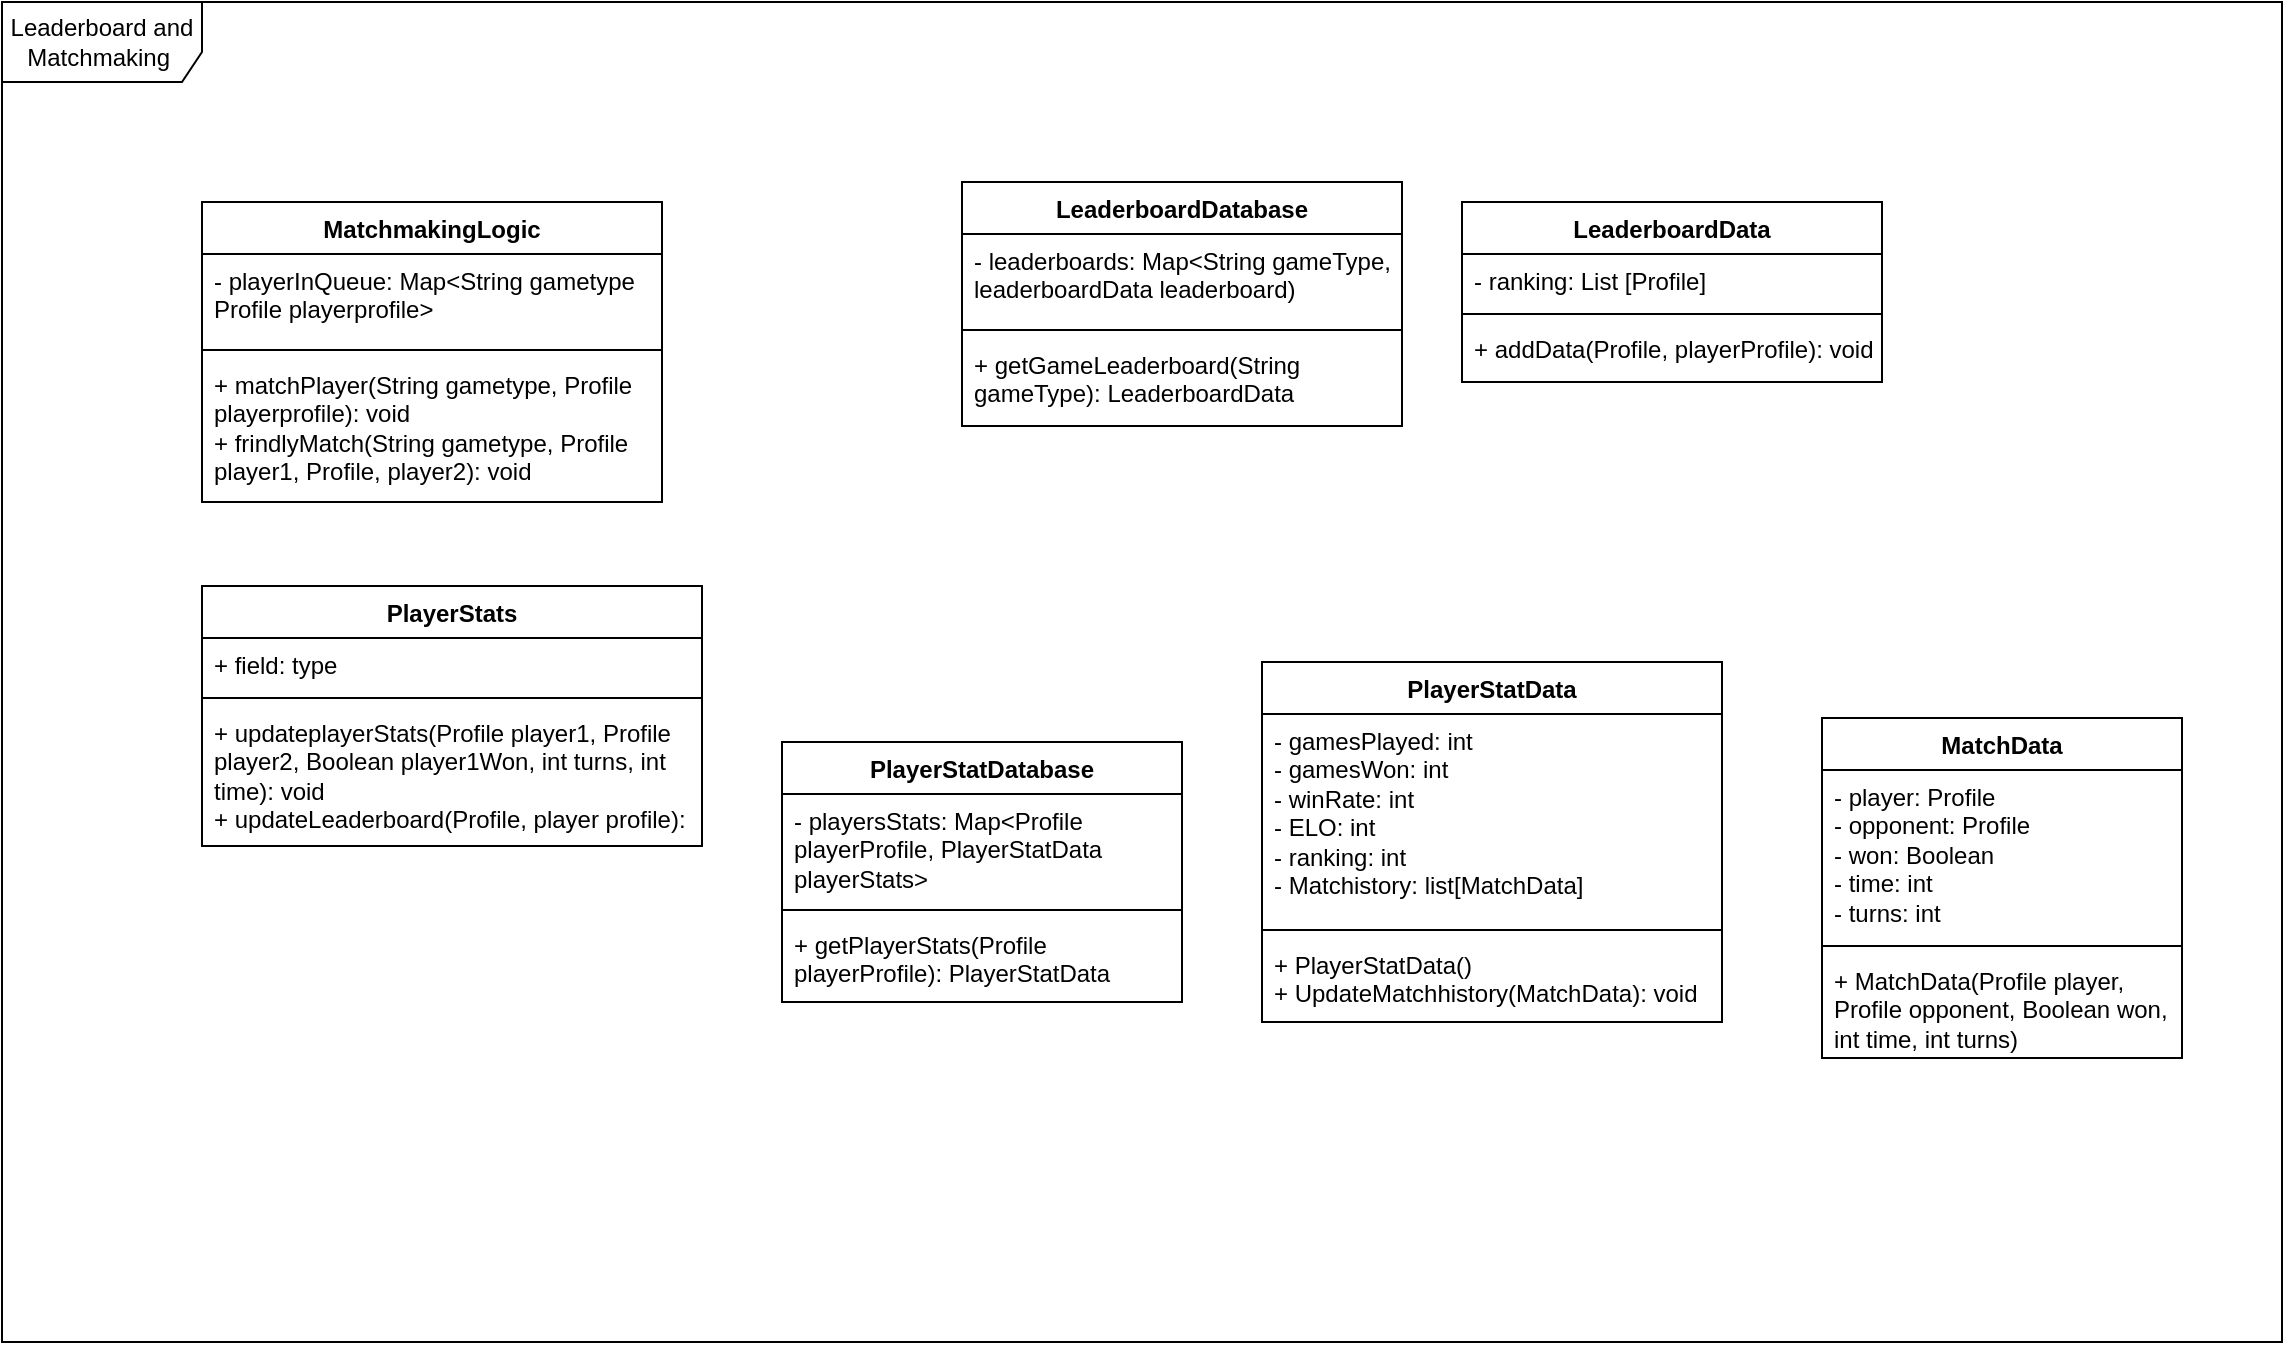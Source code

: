 <mxfile version="26.1.0">
  <diagram name="Page-1" id="WH3OsLqiweWwLqhIPpBW">
    <mxGraphModel dx="1500" dy="746" grid="1" gridSize="10" guides="1" tooltips="1" connect="1" arrows="1" fold="1" page="1" pageScale="1" pageWidth="1378" pageHeight="1693" math="0" shadow="0">
      <root>
        <mxCell id="0" />
        <mxCell id="1" parent="0" />
        <mxCell id="L7yZvHzjzt5sgAw-UtV7-1" value="Leaderboard and Matchmaking&amp;nbsp;" style="shape=umlFrame;whiteSpace=wrap;html=1;pointerEvents=0;width=100;height=40;" vertex="1" parent="1">
          <mxGeometry x="180" y="60" width="1140" height="670" as="geometry" />
        </mxCell>
        <mxCell id="L7yZvHzjzt5sgAw-UtV7-2" value="PlayerStatData" style="swimlane;fontStyle=1;align=center;verticalAlign=top;childLayout=stackLayout;horizontal=1;startSize=26;horizontalStack=0;resizeParent=1;resizeParentMax=0;resizeLast=0;collapsible=1;marginBottom=0;whiteSpace=wrap;html=1;" vertex="1" parent="1">
          <mxGeometry x="810" y="390" width="230" height="180" as="geometry" />
        </mxCell>
        <mxCell id="L7yZvHzjzt5sgAw-UtV7-3" value="- gamesPlayed: int&lt;div&gt;- gamesWon: int&lt;/div&gt;&lt;div&gt;- winRate: int&lt;/div&gt;&lt;div&gt;- ELO: int&lt;/div&gt;&lt;div&gt;- ranking: int&lt;/div&gt;&lt;div&gt;- Matchistory: list[MatchData]&lt;/div&gt;" style="text;strokeColor=none;fillColor=none;align=left;verticalAlign=top;spacingLeft=4;spacingRight=4;overflow=hidden;rotatable=0;points=[[0,0.5],[1,0.5]];portConstraint=eastwest;whiteSpace=wrap;html=1;" vertex="1" parent="L7yZvHzjzt5sgAw-UtV7-2">
          <mxGeometry y="26" width="230" height="104" as="geometry" />
        </mxCell>
        <mxCell id="L7yZvHzjzt5sgAw-UtV7-4" value="" style="line;strokeWidth=1;fillColor=none;align=left;verticalAlign=middle;spacingTop=-1;spacingLeft=3;spacingRight=3;rotatable=0;labelPosition=right;points=[];portConstraint=eastwest;strokeColor=inherit;" vertex="1" parent="L7yZvHzjzt5sgAw-UtV7-2">
          <mxGeometry y="130" width="230" height="8" as="geometry" />
        </mxCell>
        <mxCell id="L7yZvHzjzt5sgAw-UtV7-5" value="&lt;div&gt;+ PlayerStatData()&lt;/div&gt;+ UpdateMatchhistory(MatchData): void" style="text;strokeColor=none;fillColor=none;align=left;verticalAlign=top;spacingLeft=4;spacingRight=4;overflow=hidden;rotatable=0;points=[[0,0.5],[1,0.5]];portConstraint=eastwest;whiteSpace=wrap;html=1;" vertex="1" parent="L7yZvHzjzt5sgAw-UtV7-2">
          <mxGeometry y="138" width="230" height="42" as="geometry" />
        </mxCell>
        <mxCell id="L7yZvHzjzt5sgAw-UtV7-6" value="PlayerStatDatabase" style="swimlane;fontStyle=1;align=center;verticalAlign=top;childLayout=stackLayout;horizontal=1;startSize=26;horizontalStack=0;resizeParent=1;resizeParentMax=0;resizeLast=0;collapsible=1;marginBottom=0;whiteSpace=wrap;html=1;" vertex="1" parent="1">
          <mxGeometry x="570" y="430" width="200" height="130" as="geometry" />
        </mxCell>
        <mxCell id="L7yZvHzjzt5sgAw-UtV7-7" value="- playersStats: Map&amp;lt;Profile playerProfile, PlayerStatData playerStats&amp;gt;" style="text;strokeColor=none;fillColor=none;align=left;verticalAlign=top;spacingLeft=4;spacingRight=4;overflow=hidden;rotatable=0;points=[[0,0.5],[1,0.5]];portConstraint=eastwest;whiteSpace=wrap;html=1;" vertex="1" parent="L7yZvHzjzt5sgAw-UtV7-6">
          <mxGeometry y="26" width="200" height="54" as="geometry" />
        </mxCell>
        <mxCell id="L7yZvHzjzt5sgAw-UtV7-8" value="" style="line;strokeWidth=1;fillColor=none;align=left;verticalAlign=middle;spacingTop=-1;spacingLeft=3;spacingRight=3;rotatable=0;labelPosition=right;points=[];portConstraint=eastwest;strokeColor=inherit;" vertex="1" parent="L7yZvHzjzt5sgAw-UtV7-6">
          <mxGeometry y="80" width="200" height="8" as="geometry" />
        </mxCell>
        <mxCell id="L7yZvHzjzt5sgAw-UtV7-9" value="+ getPlayerStats(Profile playerProfile): PlayerStatData" style="text;strokeColor=none;fillColor=none;align=left;verticalAlign=top;spacingLeft=4;spacingRight=4;overflow=hidden;rotatable=0;points=[[0,0.5],[1,0.5]];portConstraint=eastwest;whiteSpace=wrap;html=1;" vertex="1" parent="L7yZvHzjzt5sgAw-UtV7-6">
          <mxGeometry y="88" width="200" height="42" as="geometry" />
        </mxCell>
        <mxCell id="L7yZvHzjzt5sgAw-UtV7-14" value="PlayerStats" style="swimlane;fontStyle=1;align=center;verticalAlign=top;childLayout=stackLayout;horizontal=1;startSize=26;horizontalStack=0;resizeParent=1;resizeParentMax=0;resizeLast=0;collapsible=1;marginBottom=0;whiteSpace=wrap;html=1;" vertex="1" parent="1">
          <mxGeometry x="280" y="352" width="250" height="130" as="geometry" />
        </mxCell>
        <mxCell id="L7yZvHzjzt5sgAw-UtV7-15" value="+ field: type" style="text;strokeColor=none;fillColor=none;align=left;verticalAlign=top;spacingLeft=4;spacingRight=4;overflow=hidden;rotatable=0;points=[[0,0.5],[1,0.5]];portConstraint=eastwest;whiteSpace=wrap;html=1;" vertex="1" parent="L7yZvHzjzt5sgAw-UtV7-14">
          <mxGeometry y="26" width="250" height="26" as="geometry" />
        </mxCell>
        <mxCell id="L7yZvHzjzt5sgAw-UtV7-16" value="" style="line;strokeWidth=1;fillColor=none;align=left;verticalAlign=middle;spacingTop=-1;spacingLeft=3;spacingRight=3;rotatable=0;labelPosition=right;points=[];portConstraint=eastwest;strokeColor=inherit;" vertex="1" parent="L7yZvHzjzt5sgAw-UtV7-14">
          <mxGeometry y="52" width="250" height="8" as="geometry" />
        </mxCell>
        <mxCell id="L7yZvHzjzt5sgAw-UtV7-17" value="+ updateplayerStats(Profile player1, Profile player2, Boolean player1Won, int turns, int time): void&lt;div&gt;+ updateLeaderboard(Profile, player profile):&lt;/div&gt;" style="text;strokeColor=none;fillColor=none;align=left;verticalAlign=top;spacingLeft=4;spacingRight=4;overflow=hidden;rotatable=0;points=[[0,0.5],[1,0.5]];portConstraint=eastwest;whiteSpace=wrap;html=1;" vertex="1" parent="L7yZvHzjzt5sgAw-UtV7-14">
          <mxGeometry y="60" width="250" height="70" as="geometry" />
        </mxCell>
        <mxCell id="L7yZvHzjzt5sgAw-UtV7-18" value="MatchmakingLogic" style="swimlane;fontStyle=1;align=center;verticalAlign=top;childLayout=stackLayout;horizontal=1;startSize=26;horizontalStack=0;resizeParent=1;resizeParentMax=0;resizeLast=0;collapsible=1;marginBottom=0;whiteSpace=wrap;html=1;" vertex="1" parent="1">
          <mxGeometry x="280" y="160" width="230" height="150" as="geometry" />
        </mxCell>
        <mxCell id="L7yZvHzjzt5sgAw-UtV7-19" value="- playerInQueue: Map&amp;lt;String gametype Profile playerprofile&amp;gt;" style="text;strokeColor=none;fillColor=none;align=left;verticalAlign=top;spacingLeft=4;spacingRight=4;overflow=hidden;rotatable=0;points=[[0,0.5],[1,0.5]];portConstraint=eastwest;whiteSpace=wrap;html=1;" vertex="1" parent="L7yZvHzjzt5sgAw-UtV7-18">
          <mxGeometry y="26" width="230" height="44" as="geometry" />
        </mxCell>
        <mxCell id="L7yZvHzjzt5sgAw-UtV7-20" value="" style="line;strokeWidth=1;fillColor=none;align=left;verticalAlign=middle;spacingTop=-1;spacingLeft=3;spacingRight=3;rotatable=0;labelPosition=right;points=[];portConstraint=eastwest;strokeColor=inherit;" vertex="1" parent="L7yZvHzjzt5sgAw-UtV7-18">
          <mxGeometry y="70" width="230" height="8" as="geometry" />
        </mxCell>
        <mxCell id="L7yZvHzjzt5sgAw-UtV7-21" value="+ matchPlayer(String gametype, Profile playerprofile): void&lt;div&gt;+ frindlyMatch(String gametype, Profile player1, Profile, player2): void&lt;/div&gt;" style="text;strokeColor=none;fillColor=none;align=left;verticalAlign=top;spacingLeft=4;spacingRight=4;overflow=hidden;rotatable=0;points=[[0,0.5],[1,0.5]];portConstraint=eastwest;whiteSpace=wrap;html=1;" vertex="1" parent="L7yZvHzjzt5sgAw-UtV7-18">
          <mxGeometry y="78" width="230" height="72" as="geometry" />
        </mxCell>
        <mxCell id="L7yZvHzjzt5sgAw-UtV7-26" value="LeaderboardData" style="swimlane;fontStyle=1;align=center;verticalAlign=top;childLayout=stackLayout;horizontal=1;startSize=26;horizontalStack=0;resizeParent=1;resizeParentMax=0;resizeLast=0;collapsible=1;marginBottom=0;whiteSpace=wrap;html=1;" vertex="1" parent="1">
          <mxGeometry x="910" y="160" width="210" height="90" as="geometry" />
        </mxCell>
        <mxCell id="L7yZvHzjzt5sgAw-UtV7-27" value="- ranking: List [Profile]" style="text;strokeColor=none;fillColor=none;align=left;verticalAlign=top;spacingLeft=4;spacingRight=4;overflow=hidden;rotatable=0;points=[[0,0.5],[1,0.5]];portConstraint=eastwest;whiteSpace=wrap;html=1;" vertex="1" parent="L7yZvHzjzt5sgAw-UtV7-26">
          <mxGeometry y="26" width="210" height="26" as="geometry" />
        </mxCell>
        <mxCell id="L7yZvHzjzt5sgAw-UtV7-28" value="" style="line;strokeWidth=1;fillColor=none;align=left;verticalAlign=middle;spacingTop=-1;spacingLeft=3;spacingRight=3;rotatable=0;labelPosition=right;points=[];portConstraint=eastwest;strokeColor=inherit;" vertex="1" parent="L7yZvHzjzt5sgAw-UtV7-26">
          <mxGeometry y="52" width="210" height="8" as="geometry" />
        </mxCell>
        <mxCell id="L7yZvHzjzt5sgAw-UtV7-29" value="&lt;div&gt;+ addData(Profile, playerProfile): void&lt;/div&gt;" style="text;strokeColor=none;fillColor=none;align=left;verticalAlign=top;spacingLeft=4;spacingRight=4;overflow=hidden;rotatable=0;points=[[0,0.5],[1,0.5]];portConstraint=eastwest;whiteSpace=wrap;html=1;" vertex="1" parent="L7yZvHzjzt5sgAw-UtV7-26">
          <mxGeometry y="60" width="210" height="30" as="geometry" />
        </mxCell>
        <mxCell id="L7yZvHzjzt5sgAw-UtV7-30" value="LeaderboardDatabase" style="swimlane;fontStyle=1;align=center;verticalAlign=top;childLayout=stackLayout;horizontal=1;startSize=26;horizontalStack=0;resizeParent=1;resizeParentMax=0;resizeLast=0;collapsible=1;marginBottom=0;whiteSpace=wrap;html=1;" vertex="1" parent="1">
          <mxGeometry x="660" y="150" width="220" height="122" as="geometry" />
        </mxCell>
        <mxCell id="L7yZvHzjzt5sgAw-UtV7-31" value="- leaderboards: Map&amp;lt;String gameType, leaderboardData leaderboard)&amp;nbsp;" style="text;strokeColor=none;fillColor=none;align=left;verticalAlign=top;spacingLeft=4;spacingRight=4;overflow=hidden;rotatable=0;points=[[0,0.5],[1,0.5]];portConstraint=eastwest;whiteSpace=wrap;html=1;" vertex="1" parent="L7yZvHzjzt5sgAw-UtV7-30">
          <mxGeometry y="26" width="220" height="44" as="geometry" />
        </mxCell>
        <mxCell id="L7yZvHzjzt5sgAw-UtV7-32" value="" style="line;strokeWidth=1;fillColor=none;align=left;verticalAlign=middle;spacingTop=-1;spacingLeft=3;spacingRight=3;rotatable=0;labelPosition=right;points=[];portConstraint=eastwest;strokeColor=inherit;" vertex="1" parent="L7yZvHzjzt5sgAw-UtV7-30">
          <mxGeometry y="70" width="220" height="8" as="geometry" />
        </mxCell>
        <mxCell id="L7yZvHzjzt5sgAw-UtV7-33" value="+ getGameLeaderboard(String gameType): LeaderboardData" style="text;strokeColor=none;fillColor=none;align=left;verticalAlign=top;spacingLeft=4;spacingRight=4;overflow=hidden;rotatable=0;points=[[0,0.5],[1,0.5]];portConstraint=eastwest;whiteSpace=wrap;html=1;" vertex="1" parent="L7yZvHzjzt5sgAw-UtV7-30">
          <mxGeometry y="78" width="220" height="44" as="geometry" />
        </mxCell>
        <mxCell id="L7yZvHzjzt5sgAw-UtV7-41" value="MatchData" style="swimlane;fontStyle=1;align=center;verticalAlign=top;childLayout=stackLayout;horizontal=1;startSize=26;horizontalStack=0;resizeParent=1;resizeParentMax=0;resizeLast=0;collapsible=1;marginBottom=0;whiteSpace=wrap;html=1;" vertex="1" parent="1">
          <mxGeometry x="1090" y="418" width="180" height="170" as="geometry" />
        </mxCell>
        <mxCell id="L7yZvHzjzt5sgAw-UtV7-42" value="- player: Profile&lt;div&gt;- opponent: Profile&lt;/div&gt;&lt;div&gt;- won: Boolean&lt;/div&gt;&lt;div&gt;- time: int&lt;/div&gt;&lt;div&gt;- turns: int&lt;/div&gt;" style="text;strokeColor=none;fillColor=none;align=left;verticalAlign=top;spacingLeft=4;spacingRight=4;overflow=hidden;rotatable=0;points=[[0,0.5],[1,0.5]];portConstraint=eastwest;whiteSpace=wrap;html=1;" vertex="1" parent="L7yZvHzjzt5sgAw-UtV7-41">
          <mxGeometry y="26" width="180" height="84" as="geometry" />
        </mxCell>
        <mxCell id="L7yZvHzjzt5sgAw-UtV7-43" value="" style="line;strokeWidth=1;fillColor=none;align=left;verticalAlign=middle;spacingTop=-1;spacingLeft=3;spacingRight=3;rotatable=0;labelPosition=right;points=[];portConstraint=eastwest;strokeColor=inherit;" vertex="1" parent="L7yZvHzjzt5sgAw-UtV7-41">
          <mxGeometry y="110" width="180" height="8" as="geometry" />
        </mxCell>
        <mxCell id="L7yZvHzjzt5sgAw-UtV7-44" value="+ MatchData(Profile player, Profile opponent, Boolean won, int time, int turns)" style="text;strokeColor=none;fillColor=none;align=left;verticalAlign=top;spacingLeft=4;spacingRight=4;overflow=hidden;rotatable=0;points=[[0,0.5],[1,0.5]];portConstraint=eastwest;whiteSpace=wrap;html=1;" vertex="1" parent="L7yZvHzjzt5sgAw-UtV7-41">
          <mxGeometry y="118" width="180" height="52" as="geometry" />
        </mxCell>
      </root>
    </mxGraphModel>
  </diagram>
</mxfile>
